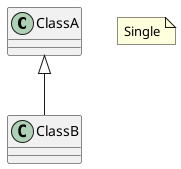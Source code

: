 @startuml inheritance
skinparam classAttributeIconSize 0
ClassA <|-- ClassB
note "Single" as n
@enduml